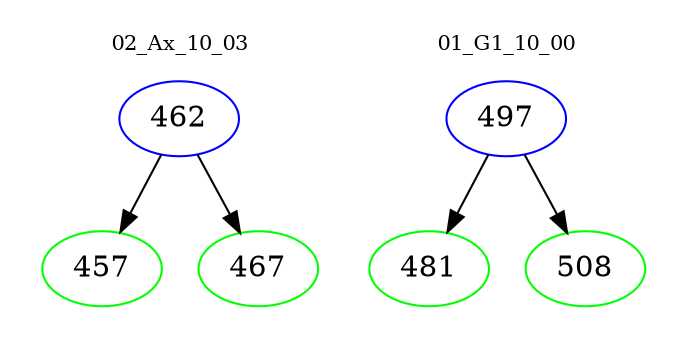 digraph{
subgraph cluster_0 {
color = white
label = "02_Ax_10_03";
fontsize=10;
T0_462 [label="462", color="blue"]
T0_462 -> T0_457 [color="black"]
T0_457 [label="457", color="green"]
T0_462 -> T0_467 [color="black"]
T0_467 [label="467", color="green"]
}
subgraph cluster_1 {
color = white
label = "01_G1_10_00";
fontsize=10;
T1_497 [label="497", color="blue"]
T1_497 -> T1_481 [color="black"]
T1_481 [label="481", color="green"]
T1_497 -> T1_508 [color="black"]
T1_508 [label="508", color="green"]
}
}

